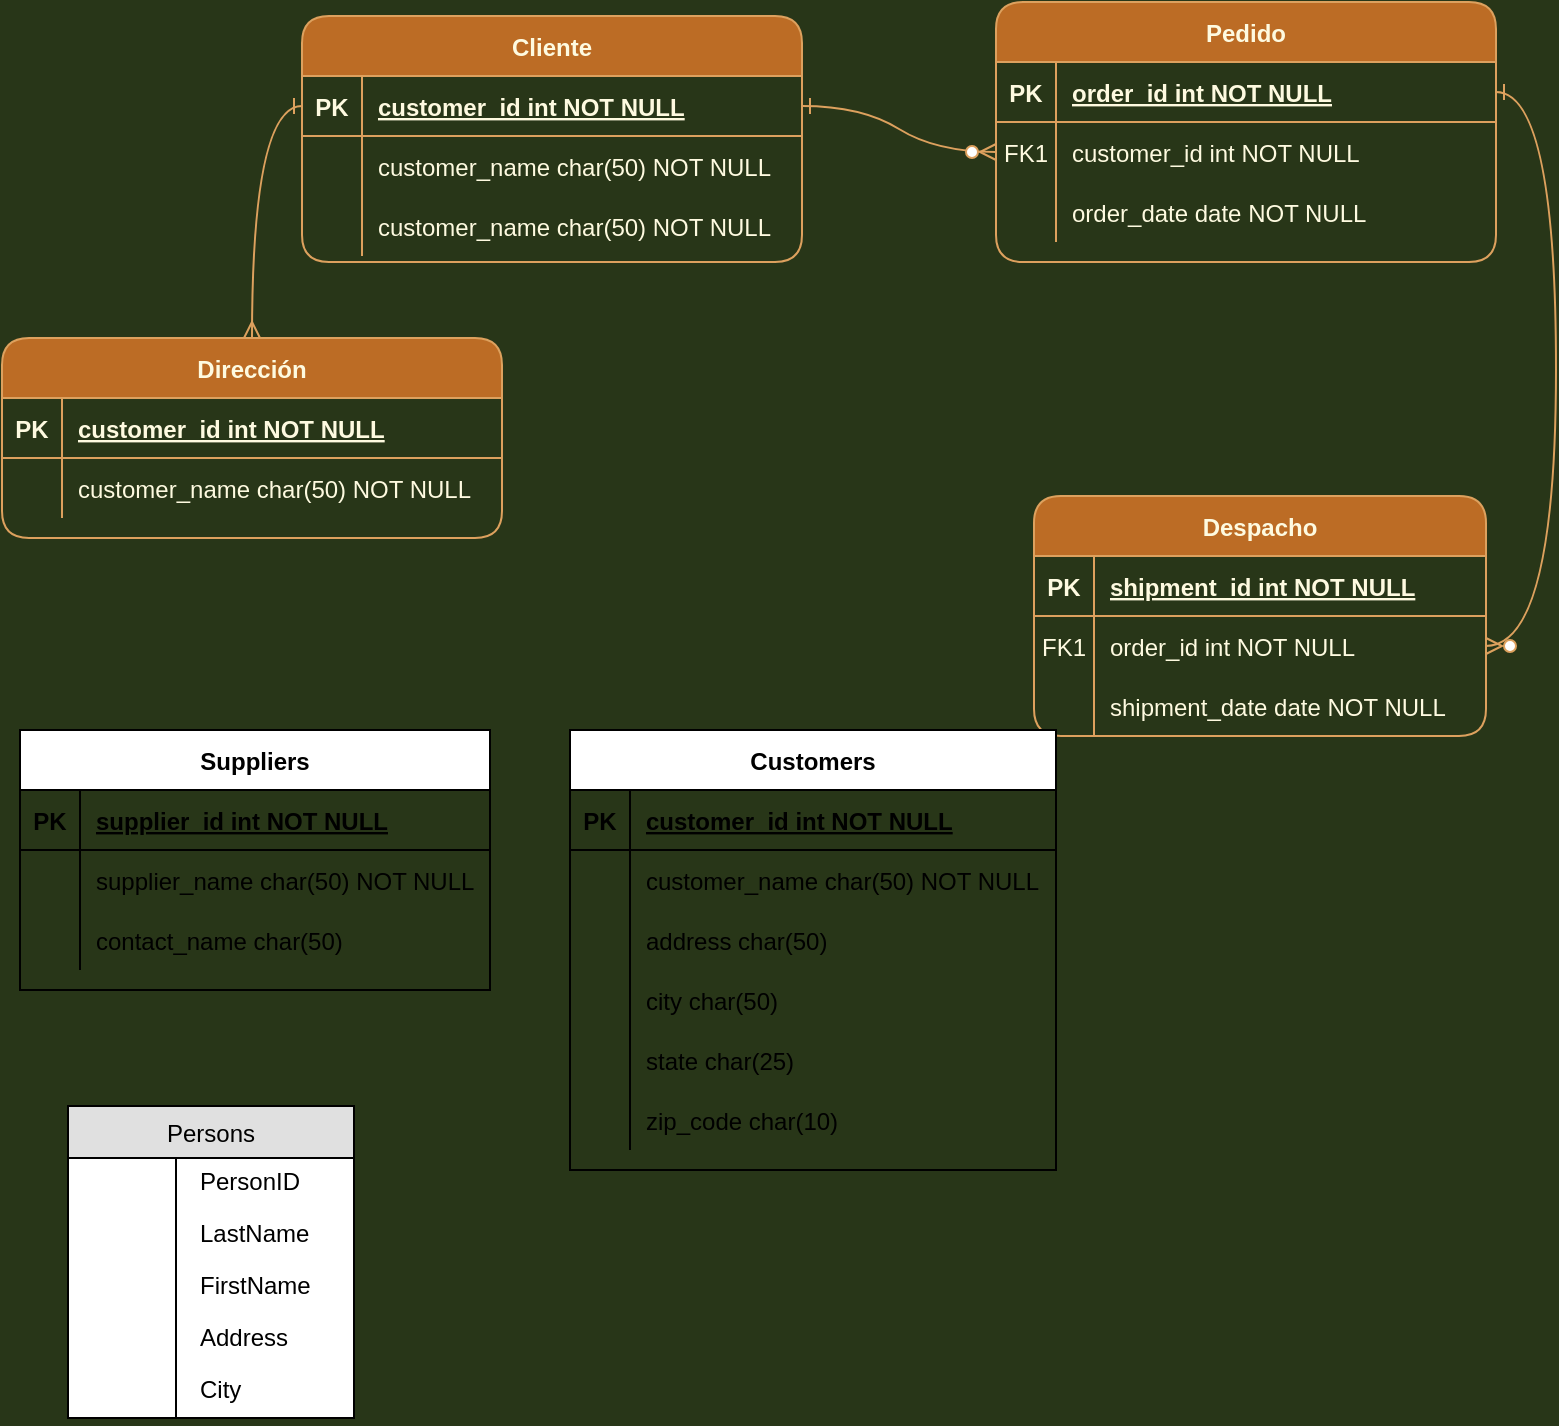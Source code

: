 <mxfile version="13.7.4" type="github">
  <diagram id="R2lEEEUBdFMjLlhIrx00" name="Page-1">
    <mxGraphModel dx="1422" dy="762" grid="0" gridSize="10" guides="1" tooltips="1" connect="1" arrows="1" fold="1" page="1" pageScale="1" pageWidth="850" pageHeight="1100" background="#283618" math="0" shadow="0" extFonts="Permanent Marker^https://fonts.googleapis.com/css?family=Permanent+Marker">
      <root>
        <mxCell id="0" />
        <mxCell id="1" parent="0" />
        <mxCell id="C-vyLk0tnHw3VtMMgP7b-1" value="" style="edgeStyle=entityRelationEdgeStyle;endArrow=ERzeroToMany;startArrow=ERone;endFill=1;startFill=0;labelBackgroundColor=#283618;strokeColor=#DDA15E;fontColor=#FEFAE0;curved=1;" parent="1" source="C-vyLk0tnHw3VtMMgP7b-24" target="C-vyLk0tnHw3VtMMgP7b-6" edge="1">
          <mxGeometry width="100" height="100" relative="1" as="geometry">
            <mxPoint x="716" y="658" as="sourcePoint" />
            <mxPoint x="816" y="558" as="targetPoint" />
          </mxGeometry>
        </mxCell>
        <mxCell id="C-vyLk0tnHw3VtMMgP7b-12" value="" style="edgeStyle=entityRelationEdgeStyle;endArrow=ERzeroToMany;startArrow=ERone;endFill=1;startFill=0;labelBackgroundColor=#283618;strokeColor=#DDA15E;fontColor=#FEFAE0;curved=1;" parent="1" source="C-vyLk0tnHw3VtMMgP7b-3" target="C-vyLk0tnHw3VtMMgP7b-17" edge="1">
          <mxGeometry width="100" height="100" relative="1" as="geometry">
            <mxPoint x="776" y="118" as="sourcePoint" />
            <mxPoint x="836" y="143" as="targetPoint" />
          </mxGeometry>
        </mxCell>
        <mxCell id="HXsCyc-JP52CwYUOVdsV-11" style="edgeStyle=orthogonalEdgeStyle;curved=1;rounded=1;orthogonalLoop=1;jettySize=auto;html=1;strokeColor=#DDA15E;fillColor=#BC6C25;fontColor=#FEFAE0;startArrow=ERone;startFill=0;endArrow=ERmany;endFill=0;" parent="1" source="C-vyLk0tnHw3VtMMgP7b-24" target="HXsCyc-JP52CwYUOVdsV-1" edge="1">
          <mxGeometry relative="1" as="geometry" />
        </mxCell>
        <mxCell id="C-vyLk0tnHw3VtMMgP7b-13" value="Despacho" style="shape=table;startSize=30;container=1;collapsible=1;childLayout=tableLayout;fixedRows=1;rowLines=0;fontStyle=1;align=center;resizeLast=1;fillColor=#BC6C25;strokeColor=#DDA15E;fontColor=#FEFAE0;rounded=1;" parent="1" vertex="1">
          <mxGeometry x="575" y="348" width="226" height="120" as="geometry" />
        </mxCell>
        <mxCell id="C-vyLk0tnHw3VtMMgP7b-14" value="" style="shape=partialRectangle;collapsible=0;dropTarget=0;pointerEvents=0;fillColor=none;points=[[0,0.5],[1,0.5]];portConstraint=eastwest;top=0;left=0;right=0;bottom=1;strokeColor=#DDA15E;fontColor=#FEFAE0;rounded=1;" parent="C-vyLk0tnHw3VtMMgP7b-13" vertex="1">
          <mxGeometry y="30" width="226" height="30" as="geometry" />
        </mxCell>
        <mxCell id="C-vyLk0tnHw3VtMMgP7b-15" value="PK" style="shape=partialRectangle;overflow=hidden;connectable=0;fillColor=none;top=0;left=0;bottom=0;right=0;fontStyle=1;strokeColor=#DDA15E;fontColor=#FEFAE0;rounded=1;" parent="C-vyLk0tnHw3VtMMgP7b-14" vertex="1">
          <mxGeometry width="30" height="30" as="geometry" />
        </mxCell>
        <mxCell id="C-vyLk0tnHw3VtMMgP7b-16" value="shipment_id int NOT NULL " style="shape=partialRectangle;overflow=hidden;connectable=0;fillColor=none;top=0;left=0;bottom=0;right=0;align=left;spacingLeft=6;fontStyle=5;strokeColor=#DDA15E;fontColor=#FEFAE0;rounded=1;" parent="C-vyLk0tnHw3VtMMgP7b-14" vertex="1">
          <mxGeometry x="30" width="196" height="30" as="geometry" />
        </mxCell>
        <mxCell id="C-vyLk0tnHw3VtMMgP7b-17" value="" style="shape=partialRectangle;collapsible=0;dropTarget=0;pointerEvents=0;fillColor=none;points=[[0,0.5],[1,0.5]];portConstraint=eastwest;top=0;left=0;right=0;bottom=0;strokeColor=#DDA15E;fontColor=#FEFAE0;rounded=1;" parent="C-vyLk0tnHw3VtMMgP7b-13" vertex="1">
          <mxGeometry y="60" width="226" height="30" as="geometry" />
        </mxCell>
        <mxCell id="C-vyLk0tnHw3VtMMgP7b-18" value="FK1" style="shape=partialRectangle;overflow=hidden;connectable=0;fillColor=none;top=0;left=0;bottom=0;right=0;strokeColor=#DDA15E;fontColor=#FEFAE0;rounded=1;" parent="C-vyLk0tnHw3VtMMgP7b-17" vertex="1">
          <mxGeometry width="30" height="30" as="geometry" />
        </mxCell>
        <mxCell id="C-vyLk0tnHw3VtMMgP7b-19" value="order_id int NOT NULL" style="shape=partialRectangle;overflow=hidden;connectable=0;fillColor=none;top=0;left=0;bottom=0;right=0;align=left;spacingLeft=6;strokeColor=#DDA15E;fontColor=#FEFAE0;rounded=1;" parent="C-vyLk0tnHw3VtMMgP7b-17" vertex="1">
          <mxGeometry x="30" width="196" height="30" as="geometry" />
        </mxCell>
        <mxCell id="C-vyLk0tnHw3VtMMgP7b-20" value="" style="shape=partialRectangle;collapsible=0;dropTarget=0;pointerEvents=0;fillColor=none;points=[[0,0.5],[1,0.5]];portConstraint=eastwest;top=0;left=0;right=0;bottom=0;strokeColor=#DDA15E;fontColor=#FEFAE0;rounded=1;" parent="C-vyLk0tnHw3VtMMgP7b-13" vertex="1">
          <mxGeometry y="90" width="226" height="30" as="geometry" />
        </mxCell>
        <mxCell id="C-vyLk0tnHw3VtMMgP7b-21" value="" style="shape=partialRectangle;overflow=hidden;connectable=0;fillColor=none;top=0;left=0;bottom=0;right=0;strokeColor=#DDA15E;fontColor=#FEFAE0;rounded=1;" parent="C-vyLk0tnHw3VtMMgP7b-20" vertex="1">
          <mxGeometry width="30" height="30" as="geometry" />
        </mxCell>
        <mxCell id="C-vyLk0tnHw3VtMMgP7b-22" value="shipment_date date NOT NULL" style="shape=partialRectangle;overflow=hidden;connectable=0;fillColor=none;top=0;left=0;bottom=0;right=0;align=left;spacingLeft=6;strokeColor=#DDA15E;fontColor=#FEFAE0;rounded=1;" parent="C-vyLk0tnHw3VtMMgP7b-20" vertex="1">
          <mxGeometry x="30" width="196" height="30" as="geometry" />
        </mxCell>
        <mxCell id="C-vyLk0tnHw3VtMMgP7b-23" value="Cliente" style="shape=table;startSize=30;container=1;collapsible=1;childLayout=tableLayout;fixedRows=1;rowLines=0;fontStyle=1;align=center;resizeLast=1;fillColor=#BC6C25;strokeColor=#DDA15E;fontColor=#FEFAE0;rounded=1;shadow=0;" parent="1" vertex="1">
          <mxGeometry x="209" y="108" width="250" height="123" as="geometry" />
        </mxCell>
        <mxCell id="C-vyLk0tnHw3VtMMgP7b-24" value="" style="shape=partialRectangle;collapsible=0;dropTarget=0;pointerEvents=0;fillColor=none;points=[[0,0.5],[1,0.5]];portConstraint=eastwest;top=0;left=0;right=0;bottom=1;strokeColor=#DDA15E;fontColor=#FEFAE0;rounded=1;" parent="C-vyLk0tnHw3VtMMgP7b-23" vertex="1">
          <mxGeometry y="30" width="250" height="30" as="geometry" />
        </mxCell>
        <mxCell id="C-vyLk0tnHw3VtMMgP7b-25" value="PK" style="shape=partialRectangle;overflow=hidden;connectable=0;fillColor=none;top=0;left=0;bottom=0;right=0;fontStyle=1;strokeColor=#DDA15E;fontColor=#FEFAE0;rounded=1;" parent="C-vyLk0tnHw3VtMMgP7b-24" vertex="1">
          <mxGeometry width="30" height="30" as="geometry" />
        </mxCell>
        <mxCell id="C-vyLk0tnHw3VtMMgP7b-26" value="customer_id int NOT NULL " style="shape=partialRectangle;overflow=hidden;connectable=0;fillColor=none;top=0;left=0;bottom=0;right=0;align=left;spacingLeft=6;fontStyle=5;strokeColor=#DDA15E;fontColor=#FEFAE0;rounded=1;" parent="C-vyLk0tnHw3VtMMgP7b-24" vertex="1">
          <mxGeometry x="30" width="220" height="30" as="geometry" />
        </mxCell>
        <mxCell id="C-vyLk0tnHw3VtMMgP7b-27" value="" style="shape=partialRectangle;collapsible=0;dropTarget=0;pointerEvents=0;fillColor=none;points=[[0,0.5],[1,0.5]];portConstraint=eastwest;top=0;left=0;right=0;bottom=0;strokeColor=#DDA15E;fontColor=#FEFAE0;rounded=1;" parent="C-vyLk0tnHw3VtMMgP7b-23" vertex="1">
          <mxGeometry y="60" width="250" height="30" as="geometry" />
        </mxCell>
        <mxCell id="C-vyLk0tnHw3VtMMgP7b-28" value="" style="shape=partialRectangle;overflow=hidden;connectable=0;fillColor=none;top=0;left=0;bottom=0;right=0;strokeColor=#DDA15E;fontColor=#FEFAE0;rounded=1;" parent="C-vyLk0tnHw3VtMMgP7b-27" vertex="1">
          <mxGeometry width="30" height="30" as="geometry" />
        </mxCell>
        <mxCell id="C-vyLk0tnHw3VtMMgP7b-29" value="customer_name char(50) NOT NULL" style="shape=partialRectangle;overflow=hidden;connectable=0;fillColor=none;top=0;left=0;bottom=0;right=0;align=left;spacingLeft=6;strokeColor=#DDA15E;fontColor=#FEFAE0;rounded=1;" parent="C-vyLk0tnHw3VtMMgP7b-27" vertex="1">
          <mxGeometry x="30" width="220" height="30" as="geometry" />
        </mxCell>
        <mxCell id="HXsCyc-JP52CwYUOVdsV-8" value="" style="shape=partialRectangle;collapsible=0;dropTarget=0;pointerEvents=0;fillColor=none;points=[[0,0.5],[1,0.5]];portConstraint=eastwest;top=0;left=0;right=0;bottom=0;strokeColor=#DDA15E;fontColor=#FEFAE0;rounded=1;" parent="C-vyLk0tnHw3VtMMgP7b-23" vertex="1">
          <mxGeometry y="90" width="250" height="30" as="geometry" />
        </mxCell>
        <mxCell id="HXsCyc-JP52CwYUOVdsV-9" value="" style="shape=partialRectangle;overflow=hidden;connectable=0;fillColor=none;top=0;left=0;bottom=0;right=0;strokeColor=#DDA15E;fontColor=#FEFAE0;rounded=1;" parent="HXsCyc-JP52CwYUOVdsV-8" vertex="1">
          <mxGeometry width="30" height="30" as="geometry" />
        </mxCell>
        <mxCell id="HXsCyc-JP52CwYUOVdsV-10" value="customer_name char(50) NOT NULL" style="shape=partialRectangle;overflow=hidden;connectable=0;fillColor=none;top=0;left=0;bottom=0;right=0;align=left;spacingLeft=6;strokeColor=#DDA15E;fontColor=#FEFAE0;rounded=1;" parent="HXsCyc-JP52CwYUOVdsV-8" vertex="1">
          <mxGeometry x="30" width="220" height="30" as="geometry" />
        </mxCell>
        <mxCell id="C-vyLk0tnHw3VtMMgP7b-2" value="Pedido" style="shape=table;startSize=30;container=1;collapsible=1;childLayout=tableLayout;fixedRows=1;rowLines=0;fontStyle=1;align=center;resizeLast=1;fillColor=#BC6C25;strokeColor=#DDA15E;fontColor=#FEFAE0;rounded=1;" parent="1" vertex="1">
          <mxGeometry x="556" y="101" width="250" height="130" as="geometry" />
        </mxCell>
        <mxCell id="C-vyLk0tnHw3VtMMgP7b-3" value="" style="shape=partialRectangle;collapsible=0;dropTarget=0;pointerEvents=0;fillColor=none;points=[[0,0.5],[1,0.5]];portConstraint=eastwest;top=0;left=0;right=0;bottom=1;strokeColor=#DDA15E;fontColor=#FEFAE0;rounded=1;" parent="C-vyLk0tnHw3VtMMgP7b-2" vertex="1">
          <mxGeometry y="30" width="250" height="30" as="geometry" />
        </mxCell>
        <mxCell id="C-vyLk0tnHw3VtMMgP7b-4" value="PK" style="shape=partialRectangle;overflow=hidden;connectable=0;fillColor=none;top=0;left=0;bottom=0;right=0;fontStyle=1;strokeColor=#DDA15E;fontColor=#FEFAE0;rounded=1;" parent="C-vyLk0tnHw3VtMMgP7b-3" vertex="1">
          <mxGeometry width="30" height="30" as="geometry" />
        </mxCell>
        <mxCell id="C-vyLk0tnHw3VtMMgP7b-5" value="order_id int NOT NULL " style="shape=partialRectangle;overflow=hidden;connectable=0;fillColor=none;top=0;left=0;bottom=0;right=0;align=left;spacingLeft=6;fontStyle=5;strokeColor=#DDA15E;fontColor=#FEFAE0;rounded=1;" parent="C-vyLk0tnHw3VtMMgP7b-3" vertex="1">
          <mxGeometry x="30" width="220" height="30" as="geometry" />
        </mxCell>
        <mxCell id="C-vyLk0tnHw3VtMMgP7b-6" value="" style="shape=partialRectangle;collapsible=0;dropTarget=0;pointerEvents=0;fillColor=none;points=[[0,0.5],[1,0.5]];portConstraint=eastwest;top=0;left=0;right=0;bottom=0;strokeColor=#DDA15E;fontColor=#FEFAE0;rounded=1;" parent="C-vyLk0tnHw3VtMMgP7b-2" vertex="1">
          <mxGeometry y="60" width="250" height="30" as="geometry" />
        </mxCell>
        <mxCell id="C-vyLk0tnHw3VtMMgP7b-7" value="FK1" style="shape=partialRectangle;overflow=hidden;connectable=0;fillColor=none;top=0;left=0;bottom=0;right=0;strokeColor=#DDA15E;fontColor=#FEFAE0;rounded=1;" parent="C-vyLk0tnHw3VtMMgP7b-6" vertex="1">
          <mxGeometry width="30" height="30" as="geometry" />
        </mxCell>
        <mxCell id="C-vyLk0tnHw3VtMMgP7b-8" value="customer_id int NOT NULL" style="shape=partialRectangle;overflow=hidden;connectable=0;fillColor=none;top=0;left=0;bottom=0;right=0;align=left;spacingLeft=6;strokeColor=#DDA15E;fontColor=#FEFAE0;rounded=1;" parent="C-vyLk0tnHw3VtMMgP7b-6" vertex="1">
          <mxGeometry x="30" width="220" height="30" as="geometry" />
        </mxCell>
        <mxCell id="C-vyLk0tnHw3VtMMgP7b-9" value="" style="shape=partialRectangle;collapsible=0;dropTarget=0;pointerEvents=0;fillColor=none;points=[[0,0.5],[1,0.5]];portConstraint=eastwest;top=0;left=0;right=0;bottom=0;strokeColor=#DDA15E;fontColor=#FEFAE0;rounded=1;" parent="C-vyLk0tnHw3VtMMgP7b-2" vertex="1">
          <mxGeometry y="90" width="250" height="30" as="geometry" />
        </mxCell>
        <mxCell id="C-vyLk0tnHw3VtMMgP7b-10" value="" style="shape=partialRectangle;overflow=hidden;connectable=0;fillColor=none;top=0;left=0;bottom=0;right=0;strokeColor=#DDA15E;fontColor=#FEFAE0;rounded=1;" parent="C-vyLk0tnHw3VtMMgP7b-9" vertex="1">
          <mxGeometry width="30" height="30" as="geometry" />
        </mxCell>
        <mxCell id="C-vyLk0tnHw3VtMMgP7b-11" value="order_date date NOT NULL" style="shape=partialRectangle;overflow=hidden;connectable=0;fillColor=none;top=0;left=0;bottom=0;right=0;align=left;spacingLeft=6;strokeColor=#DDA15E;fontColor=#FEFAE0;rounded=1;" parent="C-vyLk0tnHw3VtMMgP7b-9" vertex="1">
          <mxGeometry x="30" width="220" height="30" as="geometry" />
        </mxCell>
        <mxCell id="HXsCyc-JP52CwYUOVdsV-1" value="Dirección" style="shape=table;startSize=30;container=1;collapsible=1;childLayout=tableLayout;fixedRows=1;rowLines=0;fontStyle=1;align=center;resizeLast=1;fillColor=#BC6C25;strokeColor=#DDA15E;fontColor=#FEFAE0;rounded=1;" parent="1" vertex="1">
          <mxGeometry x="59" y="269" width="250" height="100" as="geometry" />
        </mxCell>
        <mxCell id="HXsCyc-JP52CwYUOVdsV-2" value="" style="shape=partialRectangle;collapsible=0;dropTarget=0;pointerEvents=0;fillColor=none;points=[[0,0.5],[1,0.5]];portConstraint=eastwest;top=0;left=0;right=0;bottom=1;strokeColor=#DDA15E;fontColor=#FEFAE0;rounded=1;" parent="HXsCyc-JP52CwYUOVdsV-1" vertex="1">
          <mxGeometry y="30" width="250" height="30" as="geometry" />
        </mxCell>
        <mxCell id="HXsCyc-JP52CwYUOVdsV-3" value="PK" style="shape=partialRectangle;overflow=hidden;connectable=0;fillColor=none;top=0;left=0;bottom=0;right=0;fontStyle=1;strokeColor=#DDA15E;fontColor=#FEFAE0;rounded=1;" parent="HXsCyc-JP52CwYUOVdsV-2" vertex="1">
          <mxGeometry width="30" height="30" as="geometry" />
        </mxCell>
        <mxCell id="HXsCyc-JP52CwYUOVdsV-4" value="customer_id int NOT NULL " style="shape=partialRectangle;overflow=hidden;connectable=0;fillColor=none;top=0;left=0;bottom=0;right=0;align=left;spacingLeft=6;fontStyle=5;strokeColor=#DDA15E;fontColor=#FEFAE0;rounded=1;" parent="HXsCyc-JP52CwYUOVdsV-2" vertex="1">
          <mxGeometry x="30" width="220" height="30" as="geometry" />
        </mxCell>
        <mxCell id="HXsCyc-JP52CwYUOVdsV-5" value="" style="shape=partialRectangle;collapsible=0;dropTarget=0;pointerEvents=0;fillColor=none;points=[[0,0.5],[1,0.5]];portConstraint=eastwest;top=0;left=0;right=0;bottom=0;strokeColor=#DDA15E;fontColor=#FEFAE0;rounded=1;" parent="HXsCyc-JP52CwYUOVdsV-1" vertex="1">
          <mxGeometry y="60" width="250" height="30" as="geometry" />
        </mxCell>
        <mxCell id="HXsCyc-JP52CwYUOVdsV-6" value="" style="shape=partialRectangle;overflow=hidden;connectable=0;fillColor=none;top=0;left=0;bottom=0;right=0;strokeColor=#DDA15E;fontColor=#FEFAE0;rounded=1;" parent="HXsCyc-JP52CwYUOVdsV-5" vertex="1">
          <mxGeometry width="30" height="30" as="geometry" />
        </mxCell>
        <mxCell id="HXsCyc-JP52CwYUOVdsV-7" value="customer_name char(50) NOT NULL" style="shape=partialRectangle;overflow=hidden;connectable=0;fillColor=none;top=0;left=0;bottom=0;right=0;align=left;spacingLeft=6;strokeColor=#DDA15E;fontColor=#FEFAE0;rounded=1;" parent="HXsCyc-JP52CwYUOVdsV-5" vertex="1">
          <mxGeometry x="30" width="220" height="30" as="geometry" />
        </mxCell>
        <mxCell id="CS39YpFivFzXqLESmmMv-5" value="Suppliers" style="shape=table;startSize=30;container=1;collapsible=1;childLayout=tableLayout;fixedRows=1;rowLines=0;fontStyle=1;align=center;resizeLast=1;" parent="1" vertex="1">
          <mxGeometry x="68" y="465" width="235" height="130" as="geometry" />
        </mxCell>
        <mxCell id="CS39YpFivFzXqLESmmMv-6" value="" style="shape=partialRectangle;collapsible=0;dropTarget=0;pointerEvents=0;fillColor=none;points=[[0,0.5],[1,0.5]];portConstraint=eastwest;top=0;left=0;right=0;bottom=1;" parent="CS39YpFivFzXqLESmmMv-5" vertex="1">
          <mxGeometry y="30" width="235" height="30" as="geometry" />
        </mxCell>
        <mxCell id="CS39YpFivFzXqLESmmMv-7" value="PK" style="shape=partialRectangle;overflow=hidden;connectable=0;fillColor=none;top=0;left=0;bottom=0;right=0;fontStyle=1;" parent="CS39YpFivFzXqLESmmMv-6" vertex="1">
          <mxGeometry width="30" height="30" as="geometry" />
        </mxCell>
        <mxCell id="CS39YpFivFzXqLESmmMv-8" value="supplier_id int NOT NULL " style="shape=partialRectangle;overflow=hidden;connectable=0;fillColor=none;top=0;left=0;bottom=0;right=0;align=left;spacingLeft=6;fontStyle=5;" parent="CS39YpFivFzXqLESmmMv-6" vertex="1">
          <mxGeometry x="30" width="205" height="30" as="geometry" />
        </mxCell>
        <mxCell id="CS39YpFivFzXqLESmmMv-9" value="" style="shape=partialRectangle;collapsible=0;dropTarget=0;pointerEvents=0;fillColor=none;points=[[0,0.5],[1,0.5]];portConstraint=eastwest;top=0;left=0;right=0;bottom=0;" parent="CS39YpFivFzXqLESmmMv-5" vertex="1">
          <mxGeometry y="60" width="235" height="30" as="geometry" />
        </mxCell>
        <mxCell id="CS39YpFivFzXqLESmmMv-10" value="" style="shape=partialRectangle;overflow=hidden;connectable=0;fillColor=none;top=0;left=0;bottom=0;right=0;" parent="CS39YpFivFzXqLESmmMv-9" vertex="1">
          <mxGeometry width="30" height="30" as="geometry" />
        </mxCell>
        <mxCell id="CS39YpFivFzXqLESmmMv-11" value="supplier_name char(50) NOT NULL" style="shape=partialRectangle;overflow=hidden;connectable=0;fillColor=none;top=0;left=0;bottom=0;right=0;align=left;spacingLeft=6;" parent="CS39YpFivFzXqLESmmMv-9" vertex="1">
          <mxGeometry x="30" width="205" height="30" as="geometry" />
        </mxCell>
        <mxCell id="CS39YpFivFzXqLESmmMv-12" value="" style="shape=partialRectangle;collapsible=0;dropTarget=0;pointerEvents=0;fillColor=none;points=[[0,0.5],[1,0.5]];portConstraint=eastwest;top=0;left=0;right=0;bottom=0;" parent="CS39YpFivFzXqLESmmMv-5" vertex="1">
          <mxGeometry y="90" width="235" height="30" as="geometry" />
        </mxCell>
        <mxCell id="CS39YpFivFzXqLESmmMv-13" value="" style="shape=partialRectangle;overflow=hidden;connectable=0;fillColor=none;top=0;left=0;bottom=0;right=0;" parent="CS39YpFivFzXqLESmmMv-12" vertex="1">
          <mxGeometry width="30" height="30" as="geometry" />
        </mxCell>
        <mxCell id="CS39YpFivFzXqLESmmMv-14" value="contact_name char(50)" style="shape=partialRectangle;overflow=hidden;connectable=0;fillColor=none;top=0;left=0;bottom=0;right=0;align=left;spacingLeft=6;" parent="CS39YpFivFzXqLESmmMv-12" vertex="1">
          <mxGeometry x="30" width="205" height="30" as="geometry" />
        </mxCell>
        <mxCell id="CS39YpFivFzXqLESmmMv-15" value="Customers" style="shape=table;startSize=30;container=1;collapsible=1;childLayout=tableLayout;fixedRows=1;rowLines=0;fontStyle=1;align=center;resizeLast=1;" parent="1" vertex="1">
          <mxGeometry x="343" y="465" width="243" height="220" as="geometry" />
        </mxCell>
        <mxCell id="CS39YpFivFzXqLESmmMv-16" value="" style="shape=partialRectangle;collapsible=0;dropTarget=0;pointerEvents=0;fillColor=none;points=[[0,0.5],[1,0.5]];portConstraint=eastwest;top=0;left=0;right=0;bottom=1;" parent="CS39YpFivFzXqLESmmMv-15" vertex="1">
          <mxGeometry y="30" width="243" height="30" as="geometry" />
        </mxCell>
        <mxCell id="CS39YpFivFzXqLESmmMv-17" value="PK" style="shape=partialRectangle;overflow=hidden;connectable=0;fillColor=none;top=0;left=0;bottom=0;right=0;fontStyle=1;" parent="CS39YpFivFzXqLESmmMv-16" vertex="1">
          <mxGeometry width="30" height="30" as="geometry" />
        </mxCell>
        <mxCell id="CS39YpFivFzXqLESmmMv-18" value="customer_id int NOT NULL " style="shape=partialRectangle;overflow=hidden;connectable=0;fillColor=none;top=0;left=0;bottom=0;right=0;align=left;spacingLeft=6;fontStyle=5;" parent="CS39YpFivFzXqLESmmMv-16" vertex="1">
          <mxGeometry x="30" width="213" height="30" as="geometry" />
        </mxCell>
        <mxCell id="CS39YpFivFzXqLESmmMv-19" value="" style="shape=partialRectangle;collapsible=0;dropTarget=0;pointerEvents=0;fillColor=none;points=[[0,0.5],[1,0.5]];portConstraint=eastwest;top=0;left=0;right=0;bottom=0;" parent="CS39YpFivFzXqLESmmMv-15" vertex="1">
          <mxGeometry y="60" width="243" height="30" as="geometry" />
        </mxCell>
        <mxCell id="CS39YpFivFzXqLESmmMv-20" value="" style="shape=partialRectangle;overflow=hidden;connectable=0;fillColor=none;top=0;left=0;bottom=0;right=0;" parent="CS39YpFivFzXqLESmmMv-19" vertex="1">
          <mxGeometry width="30" height="30" as="geometry" />
        </mxCell>
        <mxCell id="CS39YpFivFzXqLESmmMv-21" value="customer_name char(50) NOT NULL" style="shape=partialRectangle;overflow=hidden;connectable=0;fillColor=none;top=0;left=0;bottom=0;right=0;align=left;spacingLeft=6;" parent="CS39YpFivFzXqLESmmMv-19" vertex="1">
          <mxGeometry x="30" width="213" height="30" as="geometry" />
        </mxCell>
        <mxCell id="CS39YpFivFzXqLESmmMv-22" value="" style="shape=partialRectangle;collapsible=0;dropTarget=0;pointerEvents=0;fillColor=none;points=[[0,0.5],[1,0.5]];portConstraint=eastwest;top=0;left=0;right=0;bottom=0;" parent="CS39YpFivFzXqLESmmMv-15" vertex="1">
          <mxGeometry y="90" width="243" height="30" as="geometry" />
        </mxCell>
        <mxCell id="CS39YpFivFzXqLESmmMv-23" value="" style="shape=partialRectangle;overflow=hidden;connectable=0;fillColor=none;top=0;left=0;bottom=0;right=0;" parent="CS39YpFivFzXqLESmmMv-22" vertex="1">
          <mxGeometry width="30" height="30" as="geometry" />
        </mxCell>
        <mxCell id="CS39YpFivFzXqLESmmMv-24" value="address char(50)" style="shape=partialRectangle;overflow=hidden;connectable=0;fillColor=none;top=0;left=0;bottom=0;right=0;align=left;spacingLeft=6;" parent="CS39YpFivFzXqLESmmMv-22" vertex="1">
          <mxGeometry x="30" width="213" height="30" as="geometry" />
        </mxCell>
        <mxCell id="CS39YpFivFzXqLESmmMv-25" value="" style="shape=partialRectangle;collapsible=0;dropTarget=0;pointerEvents=0;fillColor=none;points=[[0,0.5],[1,0.5]];portConstraint=eastwest;top=0;left=0;right=0;bottom=0;" parent="CS39YpFivFzXqLESmmMv-15" vertex="1">
          <mxGeometry y="120" width="243" height="30" as="geometry" />
        </mxCell>
        <mxCell id="CS39YpFivFzXqLESmmMv-26" value="" style="shape=partialRectangle;overflow=hidden;connectable=0;fillColor=none;top=0;left=0;bottom=0;right=0;" parent="CS39YpFivFzXqLESmmMv-25" vertex="1">
          <mxGeometry width="30" height="30" as="geometry" />
        </mxCell>
        <mxCell id="CS39YpFivFzXqLESmmMv-27" value="city char(50)" style="shape=partialRectangle;overflow=hidden;connectable=0;fillColor=none;top=0;left=0;bottom=0;right=0;align=left;spacingLeft=6;" parent="CS39YpFivFzXqLESmmMv-25" vertex="1">
          <mxGeometry x="30" width="213" height="30" as="geometry" />
        </mxCell>
        <mxCell id="CS39YpFivFzXqLESmmMv-28" value="" style="shape=partialRectangle;collapsible=0;dropTarget=0;pointerEvents=0;fillColor=none;points=[[0,0.5],[1,0.5]];portConstraint=eastwest;top=0;left=0;right=0;bottom=0;" parent="CS39YpFivFzXqLESmmMv-15" vertex="1">
          <mxGeometry y="150" width="243" height="30" as="geometry" />
        </mxCell>
        <mxCell id="CS39YpFivFzXqLESmmMv-29" value="" style="shape=partialRectangle;overflow=hidden;connectable=0;fillColor=none;top=0;left=0;bottom=0;right=0;" parent="CS39YpFivFzXqLESmmMv-28" vertex="1">
          <mxGeometry width="30" height="30" as="geometry" />
        </mxCell>
        <mxCell id="CS39YpFivFzXqLESmmMv-30" value="state char(25)" style="shape=partialRectangle;overflow=hidden;connectable=0;fillColor=none;top=0;left=0;bottom=0;right=0;align=left;spacingLeft=6;" parent="CS39YpFivFzXqLESmmMv-28" vertex="1">
          <mxGeometry x="30" width="213" height="30" as="geometry" />
        </mxCell>
        <mxCell id="CS39YpFivFzXqLESmmMv-31" value="" style="shape=partialRectangle;collapsible=0;dropTarget=0;pointerEvents=0;fillColor=none;points=[[0,0.5],[1,0.5]];portConstraint=eastwest;top=0;left=0;right=0;bottom=0;" parent="CS39YpFivFzXqLESmmMv-15" vertex="1">
          <mxGeometry y="180" width="243" height="30" as="geometry" />
        </mxCell>
        <mxCell id="CS39YpFivFzXqLESmmMv-32" value="" style="shape=partialRectangle;overflow=hidden;connectable=0;fillColor=none;top=0;left=0;bottom=0;right=0;" parent="CS39YpFivFzXqLESmmMv-31" vertex="1">
          <mxGeometry width="30" height="30" as="geometry" />
        </mxCell>
        <mxCell id="CS39YpFivFzXqLESmmMv-33" value="zip_code char(10)" style="shape=partialRectangle;overflow=hidden;connectable=0;fillColor=none;top=0;left=0;bottom=0;right=0;align=left;spacingLeft=6;" parent="CS39YpFivFzXqLESmmMv-31" vertex="1">
          <mxGeometry x="30" width="213" height="30" as="geometry" />
        </mxCell>
        <mxCell id="23aOAX_i0wDwEnB1YXD8-1" value="Persons" style="swimlane;fontStyle=0;childLayout=stackLayout;horizontal=1;startSize=26;fillColor=#e0e0e0;horizontalStack=0;resizeParent=1;resizeLast=0;collapsible=1;marginBottom=0;swimlaneFillColor=#ffffff;align=center;cloneable=1;" vertex="1" parent="1">
          <mxGeometry x="92" y="653" width="143" height="156" as="geometry" />
        </mxCell>
        <mxCell id="23aOAX_i0wDwEnB1YXD8-2" value="PersonID" style="shape=partialRectangle;top=0;left=0;right=0;bottom=0;align=left;verticalAlign=top;spacingTop=-2;fillColor=none;spacingLeft=64;spacingRight=4;overflow=hidden;rotatable=0;points=[[0,0.5],[1,0.5]];portConstraint=eastwest;dropTarget=0;" vertex="1" parent="23aOAX_i0wDwEnB1YXD8-1">
          <mxGeometry y="26" width="143" height="26" as="geometry" />
        </mxCell>
        <mxCell id="23aOAX_i0wDwEnB1YXD8-3" value="" style="shape=partialRectangle;top=0;left=0;bottom=0;fillColor=none;align=left;verticalAlign=middle;spacingLeft=4;spacingRight=4;overflow=hidden;rotatable=180;points=[];portConstraint=eastwest;part=1;" vertex="1" connectable="0" parent="23aOAX_i0wDwEnB1YXD8-2">
          <mxGeometry width="54" height="26" as="geometry" />
        </mxCell>
        <mxCell id="23aOAX_i0wDwEnB1YXD8-4" value="LastName" style="shape=partialRectangle;top=0;left=0;right=0;bottom=0;align=left;verticalAlign=top;spacingTop=-2;fillColor=none;spacingLeft=64;spacingRight=4;overflow=hidden;rotatable=0;points=[[0,0.5],[1,0.5]];portConstraint=eastwest;dropTarget=0;" vertex="1" parent="23aOAX_i0wDwEnB1YXD8-1">
          <mxGeometry y="52" width="143" height="26" as="geometry" />
        </mxCell>
        <mxCell id="23aOAX_i0wDwEnB1YXD8-5" value="" style="shape=partialRectangle;top=0;left=0;bottom=0;fillColor=none;align=left;verticalAlign=middle;spacingLeft=4;spacingRight=4;overflow=hidden;rotatable=180;points=[];portConstraint=eastwest;part=1;" vertex="1" connectable="0" parent="23aOAX_i0wDwEnB1YXD8-4">
          <mxGeometry width="54" height="26" as="geometry" />
        </mxCell>
        <mxCell id="23aOAX_i0wDwEnB1YXD8-6" value="FirstName" style="shape=partialRectangle;top=0;left=0;right=0;bottom=0;align=left;verticalAlign=top;spacingTop=-2;fillColor=none;spacingLeft=64;spacingRight=4;overflow=hidden;rotatable=0;points=[[0,0.5],[1,0.5]];portConstraint=eastwest;dropTarget=0;" vertex="1" parent="23aOAX_i0wDwEnB1YXD8-1">
          <mxGeometry y="78" width="143" height="26" as="geometry" />
        </mxCell>
        <mxCell id="23aOAX_i0wDwEnB1YXD8-7" value="" style="shape=partialRectangle;top=0;left=0;bottom=0;fillColor=none;align=left;verticalAlign=middle;spacingLeft=4;spacingRight=4;overflow=hidden;rotatable=180;points=[];portConstraint=eastwest;part=1;" vertex="1" connectable="0" parent="23aOAX_i0wDwEnB1YXD8-6">
          <mxGeometry width="54" height="26" as="geometry" />
        </mxCell>
        <mxCell id="23aOAX_i0wDwEnB1YXD8-8" value="Address" style="shape=partialRectangle;top=0;left=0;right=0;bottom=0;align=left;verticalAlign=top;spacingTop=-2;fillColor=none;spacingLeft=64;spacingRight=4;overflow=hidden;rotatable=0;points=[[0,0.5],[1,0.5]];portConstraint=eastwest;dropTarget=0;" vertex="1" parent="23aOAX_i0wDwEnB1YXD8-1">
          <mxGeometry y="104" width="143" height="26" as="geometry" />
        </mxCell>
        <mxCell id="23aOAX_i0wDwEnB1YXD8-9" value="" style="shape=partialRectangle;top=0;left=0;bottom=0;fillColor=none;align=left;verticalAlign=middle;spacingLeft=4;spacingRight=4;overflow=hidden;rotatable=180;points=[];portConstraint=eastwest;part=1;" vertex="1" connectable="0" parent="23aOAX_i0wDwEnB1YXD8-8">
          <mxGeometry width="54" height="26" as="geometry" />
        </mxCell>
        <mxCell id="23aOAX_i0wDwEnB1YXD8-10" value="City" style="shape=partialRectangle;top=0;left=0;right=0;bottom=0;align=left;verticalAlign=top;spacingTop=-2;fillColor=none;spacingLeft=64;spacingRight=4;overflow=hidden;rotatable=0;points=[[0,0.5],[1,0.5]];portConstraint=eastwest;dropTarget=0;" vertex="1" parent="23aOAX_i0wDwEnB1YXD8-1">
          <mxGeometry y="130" width="143" height="26" as="geometry" />
        </mxCell>
        <mxCell id="23aOAX_i0wDwEnB1YXD8-11" value="" style="shape=partialRectangle;top=0;left=0;bottom=0;fillColor=none;align=left;verticalAlign=middle;spacingLeft=4;spacingRight=4;overflow=hidden;rotatable=180;points=[];portConstraint=eastwest;part=1;" vertex="1" connectable="0" parent="23aOAX_i0wDwEnB1YXD8-10">
          <mxGeometry width="54" height="26" as="geometry" />
        </mxCell>
      </root>
    </mxGraphModel>
  </diagram>
</mxfile>
